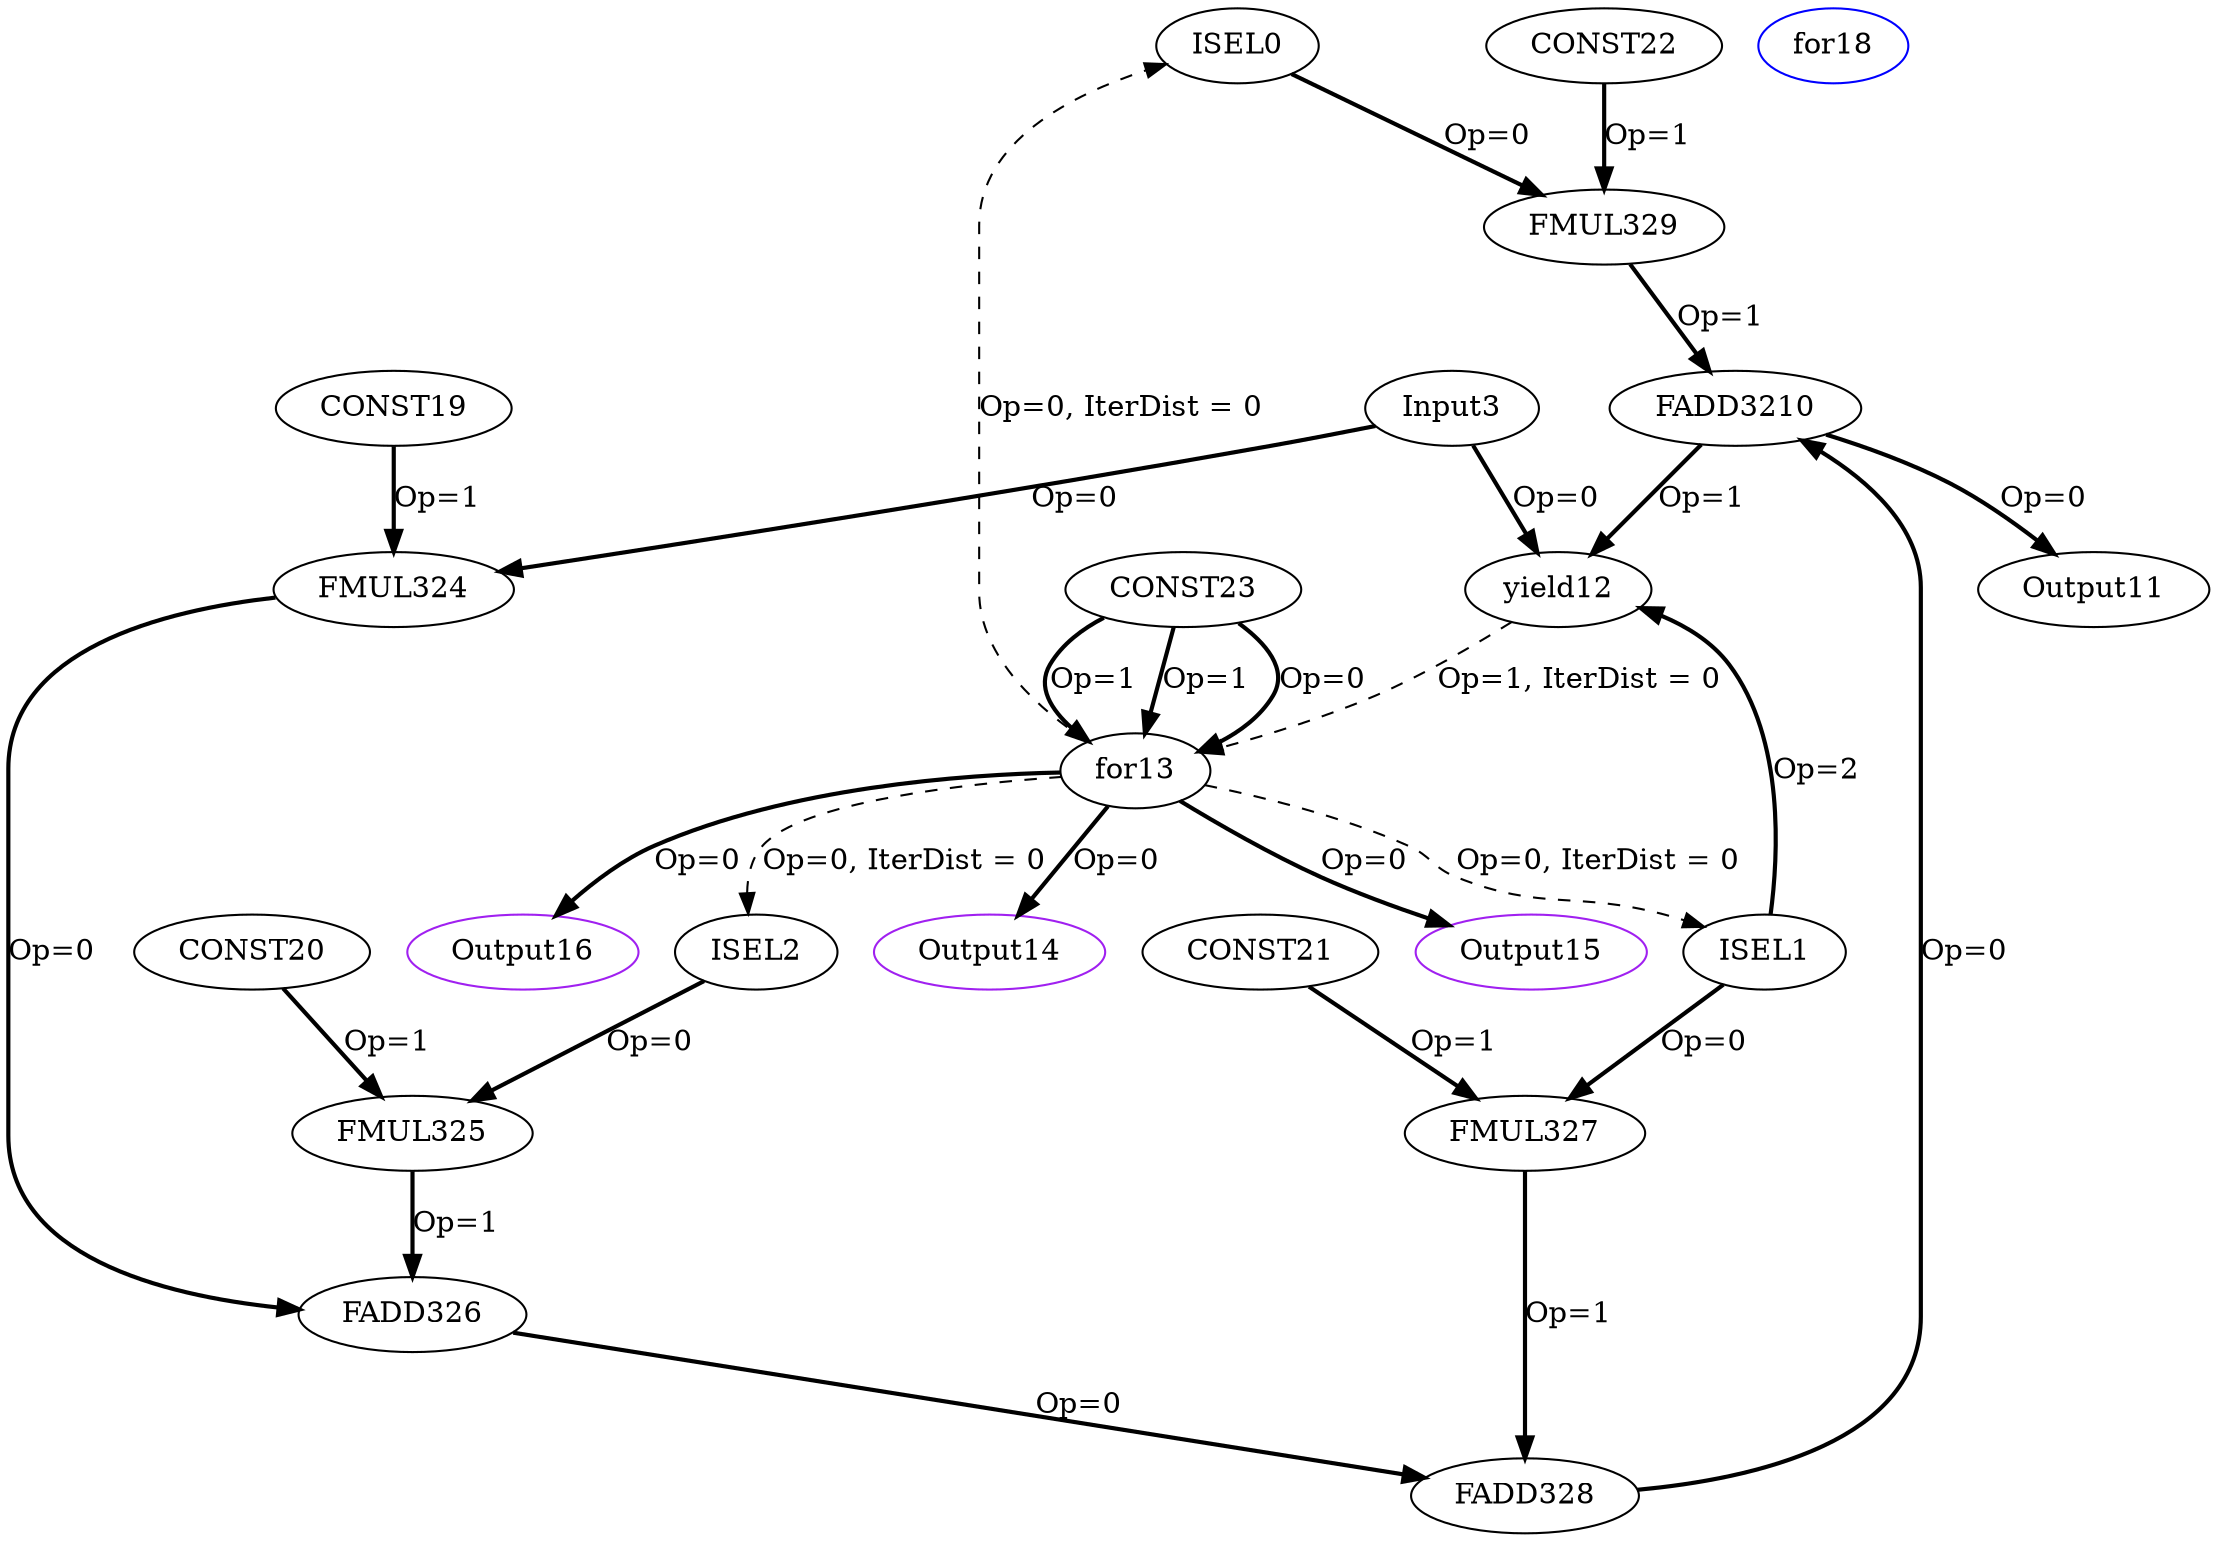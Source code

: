 Digraph G {
ISEL0[opcode = "ISEL", color = black];
ISEL1[opcode = "ISEL", color = black];
ISEL2[opcode = "ISEL", color = black];
Input3[opcode = "Input", ref_name="kernel_deriche_0_0", size="8192", offset="0,0", pattern="4,64,4,32", color = black];
FMUL324[opcode = "FMUL32", color = black];
FMUL325[opcode = "FMUL32", color = black];
FADD326[opcode = "FADD32", color = black];
FMUL327[opcode = "FMUL32", color = black];
FADD328[opcode = "FADD32", color = black];
FMUL329[opcode = "FMUL32", color = black];
FADD3210[opcode = "FADD32", color = black];
Output11[opcode = "Output", ref_name="kernel_deriche_0_1", size="8192", offset="0,0", pattern="4,64,4,32", color = black];
yield12[opcode = "yield", color = black];
for13[opcode = "for", color = black];
Output14[opcode = "Output", ref_name="kernel_deriche_0_3", size="8", offset="0,0", pattern="0,64,0,32", color = purple];
Output15[opcode = "Output", ref_name="kernel_deriche_0_4", size="8", offset="0,0", pattern="0,64,0,32", color = purple];
Output16[opcode = "Output", ref_name="kernel_deriche_0_2", size="8", offset="0,0", pattern="0,64,0,32", color = purple];
for18[opcode = "for", color = blue];
CONST19[opcode = "CONST", value="0xBE4135C4", color = black];
CONST20[opcode = "CONST", value="0x3DE1B54C", color = black];
CONST21[opcode = "CONST", value="0x3F5744FD", color = black];
CONST22[opcode = "CONST", value="0xBF1B4598", color = black];
CONST23[opcode = "CONST", value="0x00000000", color = black];
for13 -> ISEL0[color = black, style = dashed, operand = 0, iterdist = 0, label = "Op=0, IterDist = 0"];
for13 -> ISEL1[color = black, style = dashed, operand = 0, iterdist = 0, label = "Op=0, IterDist = 0"];
for13 -> ISEL2[color = black, style = dashed, operand = 0, iterdist = 0, label = "Op=0, IterDist = 0"];
Input3 -> FMUL324[color = black, style = bold, operand = 0, label = "Op=0"];
CONST19 -> FMUL324[color = black, style = bold, operand = 1, label = "Op=1"];
ISEL2 -> FMUL325[color = black, style = bold, operand = 0, label = "Op=0"];
CONST20 -> FMUL325[color = black, style = bold, operand = 1, label = "Op=1"];
FMUL324 -> FADD326[color = black, style = bold, operand = 0, label = "Op=0"];
FMUL325 -> FADD326[color = black, style = bold, operand = 1, label = "Op=1"];
ISEL1 -> FMUL327[color = black, style = bold, operand = 0, label = "Op=0"];
CONST21 -> FMUL327[color = black, style = bold, operand = 1, label = "Op=1"];
FADD326 -> FADD328[color = black, style = bold, operand = 0, label = "Op=0"];
FMUL327 -> FADD328[color = black, style = bold, operand = 1, label = "Op=1"];
ISEL0 -> FMUL329[color = black, style = bold, operand = 0, label = "Op=0"];
CONST22 -> FMUL329[color = black, style = bold, operand = 1, label = "Op=1"];
FADD328 -> FADD3210[color = black, style = bold, operand = 0, label = "Op=0"];
FMUL329 -> FADD3210[color = black, style = bold, operand = 1, label = "Op=1"];
FADD3210 -> Output11[color = black, style = bold, operand = 0, label = "Op=0"];
Input3 -> yield12[color = black, style = bold, operand = 0, label = "Op=0"];
FADD3210 -> yield12[color = black, style = bold, operand = 1, label = "Op=1"];
ISEL1 -> yield12[color = black, style = bold, operand = 2, label = "Op=2"];
CONST23 -> for13[color = black, style = bold, operand = 0, label = "Op=0"];
CONST23 -> for13[color = black, style = bold, operand = 1, label = "Op=1"];
CONST23 -> for13[color = black, style = bold, operand = 1, label = "Op=1"];
for13 -> Output14[color = black, style = bold, operand = 0, label = "Op=0"];
for13 -> Output15[color = black, style = bold, operand = 0, label = "Op=0"];
for13 -> Output16[color = black, style = bold, operand = 0, label = "Op=0"];
yield12 -> for13[color = black, style = dashed, operand = 1, iterdist = 0, label = "Op=1, IterDist = 0"];
}
